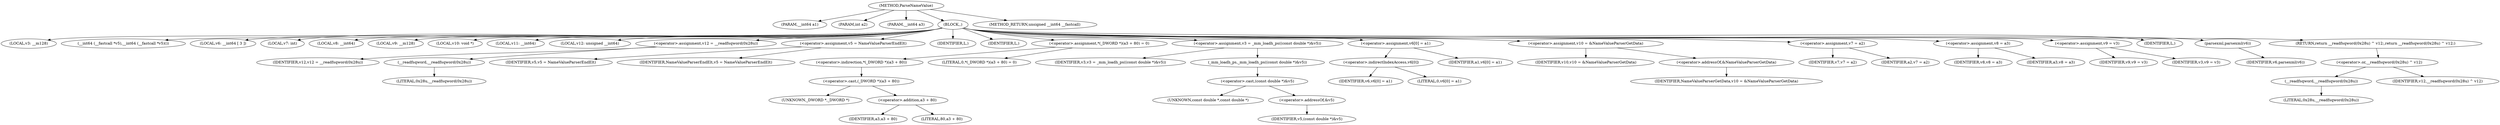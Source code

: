 digraph ParseNameValue {  
"1000110" [label = "(METHOD,ParseNameValue)" ]
"1000111" [label = "(PARAM,__int64 a1)" ]
"1000112" [label = "(PARAM,int a2)" ]
"1000113" [label = "(PARAM,__int64 a3)" ]
"1000114" [label = "(BLOCK,,)" ]
"1000115" [label = "(LOCAL,v3: __m128)" ]
"1000116" [label = "(__int64 (__fastcall *v5),__int64 (__fastcall *v5)())" ]
"1000117" [label = "(LOCAL,v6: __int64 [ 3 ])" ]
"1000118" [label = "(LOCAL,v7: int)" ]
"1000119" [label = "(LOCAL,v8: __int64)" ]
"1000120" [label = "(LOCAL,v9: __m128)" ]
"1000121" [label = "(LOCAL,v10: void *)" ]
"1000122" [label = "(LOCAL,v11: __int64)" ]
"1000123" [label = "(LOCAL,v12: unsigned __int64)" ]
"1000124" [label = "(<operator>.assignment,v12 = __readfsqword(0x28u))" ]
"1000125" [label = "(IDENTIFIER,v12,v12 = __readfsqword(0x28u))" ]
"1000126" [label = "(__readfsqword,__readfsqword(0x28u))" ]
"1000127" [label = "(LITERAL,0x28u,__readfsqword(0x28u))" ]
"1000128" [label = "(<operator>.assignment,v5 = NameValueParserEndElt)" ]
"1000129" [label = "(IDENTIFIER,v5,v5 = NameValueParserEndElt)" ]
"1000130" [label = "(IDENTIFIER,NameValueParserEndElt,v5 = NameValueParserEndElt)" ]
"1000131" [label = "(IDENTIFIER,L,)" ]
"1000132" [label = "(IDENTIFIER,L,)" ]
"1000133" [label = "(<operator>.assignment,*(_DWORD *)(a3 + 80) = 0)" ]
"1000134" [label = "(<operator>.indirection,*(_DWORD *)(a3 + 80))" ]
"1000135" [label = "(<operator>.cast,(_DWORD *)(a3 + 80))" ]
"1000136" [label = "(UNKNOWN,_DWORD *,_DWORD *)" ]
"1000137" [label = "(<operator>.addition,a3 + 80)" ]
"1000138" [label = "(IDENTIFIER,a3,a3 + 80)" ]
"1000139" [label = "(LITERAL,80,a3 + 80)" ]
"1000140" [label = "(LITERAL,0,*(_DWORD *)(a3 + 80) = 0)" ]
"1000141" [label = "(<operator>.assignment,v3 = _mm_loadh_ps((const double *)&v5))" ]
"1000142" [label = "(IDENTIFIER,v3,v3 = _mm_loadh_ps((const double *)&v5))" ]
"1000143" [label = "(_mm_loadh_ps,_mm_loadh_ps((const double *)&v5))" ]
"1000144" [label = "(<operator>.cast,(const double *)&v5)" ]
"1000145" [label = "(UNKNOWN,const double *,const double *)" ]
"1000146" [label = "(<operator>.addressOf,&v5)" ]
"1000147" [label = "(IDENTIFIER,v5,(const double *)&v5)" ]
"1000148" [label = "(<operator>.assignment,v6[0] = a1)" ]
"1000149" [label = "(<operator>.indirectIndexAccess,v6[0])" ]
"1000150" [label = "(IDENTIFIER,v6,v6[0] = a1)" ]
"1000151" [label = "(LITERAL,0,v6[0] = a1)" ]
"1000152" [label = "(IDENTIFIER,a1,v6[0] = a1)" ]
"1000153" [label = "(<operator>.assignment,v10 = &NameValueParserGetData)" ]
"1000154" [label = "(IDENTIFIER,v10,v10 = &NameValueParserGetData)" ]
"1000155" [label = "(<operator>.addressOf,&NameValueParserGetData)" ]
"1000156" [label = "(IDENTIFIER,NameValueParserGetData,v10 = &NameValueParserGetData)" ]
"1000157" [label = "(<operator>.assignment,v7 = a2)" ]
"1000158" [label = "(IDENTIFIER,v7,v7 = a2)" ]
"1000159" [label = "(IDENTIFIER,a2,v7 = a2)" ]
"1000160" [label = "(<operator>.assignment,v8 = a3)" ]
"1000161" [label = "(IDENTIFIER,v8,v8 = a3)" ]
"1000162" [label = "(IDENTIFIER,a3,v8 = a3)" ]
"1000163" [label = "(<operator>.assignment,v9 = v3)" ]
"1000164" [label = "(IDENTIFIER,v9,v9 = v3)" ]
"1000165" [label = "(IDENTIFIER,v3,v9 = v3)" ]
"1000166" [label = "(IDENTIFIER,L,)" ]
"1000167" [label = "(parsexml,parsexml(v6))" ]
"1000168" [label = "(IDENTIFIER,v6,parsexml(v6))" ]
"1000169" [label = "(RETURN,return __readfsqword(0x28u) ^ v12;,return __readfsqword(0x28u) ^ v12;)" ]
"1000170" [label = "(<operator>.or,__readfsqword(0x28u) ^ v12)" ]
"1000171" [label = "(__readfsqword,__readfsqword(0x28u))" ]
"1000172" [label = "(LITERAL,0x28u,__readfsqword(0x28u))" ]
"1000173" [label = "(IDENTIFIER,v12,__readfsqword(0x28u) ^ v12)" ]
"1000174" [label = "(METHOD_RETURN,unsigned __int64 __fastcall)" ]
  "1000110" -> "1000111" 
  "1000110" -> "1000112" 
  "1000110" -> "1000113" 
  "1000110" -> "1000114" 
  "1000110" -> "1000174" 
  "1000114" -> "1000115" 
  "1000114" -> "1000116" 
  "1000114" -> "1000117" 
  "1000114" -> "1000118" 
  "1000114" -> "1000119" 
  "1000114" -> "1000120" 
  "1000114" -> "1000121" 
  "1000114" -> "1000122" 
  "1000114" -> "1000123" 
  "1000114" -> "1000124" 
  "1000114" -> "1000128" 
  "1000114" -> "1000131" 
  "1000114" -> "1000132" 
  "1000114" -> "1000133" 
  "1000114" -> "1000141" 
  "1000114" -> "1000148" 
  "1000114" -> "1000153" 
  "1000114" -> "1000157" 
  "1000114" -> "1000160" 
  "1000114" -> "1000163" 
  "1000114" -> "1000166" 
  "1000114" -> "1000167" 
  "1000114" -> "1000169" 
  "1000124" -> "1000125" 
  "1000124" -> "1000126" 
  "1000126" -> "1000127" 
  "1000128" -> "1000129" 
  "1000128" -> "1000130" 
  "1000133" -> "1000134" 
  "1000133" -> "1000140" 
  "1000134" -> "1000135" 
  "1000135" -> "1000136" 
  "1000135" -> "1000137" 
  "1000137" -> "1000138" 
  "1000137" -> "1000139" 
  "1000141" -> "1000142" 
  "1000141" -> "1000143" 
  "1000143" -> "1000144" 
  "1000144" -> "1000145" 
  "1000144" -> "1000146" 
  "1000146" -> "1000147" 
  "1000148" -> "1000149" 
  "1000148" -> "1000152" 
  "1000149" -> "1000150" 
  "1000149" -> "1000151" 
  "1000153" -> "1000154" 
  "1000153" -> "1000155" 
  "1000155" -> "1000156" 
  "1000157" -> "1000158" 
  "1000157" -> "1000159" 
  "1000160" -> "1000161" 
  "1000160" -> "1000162" 
  "1000163" -> "1000164" 
  "1000163" -> "1000165" 
  "1000167" -> "1000168" 
  "1000169" -> "1000170" 
  "1000170" -> "1000171" 
  "1000170" -> "1000173" 
  "1000171" -> "1000172" 
}
